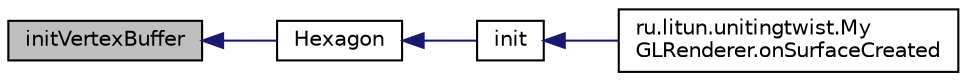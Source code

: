 digraph "initVertexBuffer"
{
  edge [fontname="Helvetica",fontsize="10",labelfontname="Helvetica",labelfontsize="10"];
  node [fontname="Helvetica",fontsize="10",shape=record];
  rankdir="LR";
  Node30 [label="initVertexBuffer",height=0.2,width=0.4,color="black", fillcolor="grey75", style="filled", fontcolor="black"];
  Node30 -> Node31 [dir="back",color="midnightblue",fontsize="10",style="solid"];
  Node31 [label="Hexagon",height=0.2,width=0.4,color="black", fillcolor="white", style="filled",URL="$classru_1_1litun_1_1unitingtwist_1_1_hexagon.html#aadc1f20d3bb3b975b0e03c519a7f8917",tooltip="Sets up the drawing object data for use in an OpenGL ES context. "];
  Node31 -> Node32 [dir="back",color="midnightblue",fontsize="10",style="solid"];
  Node32 [label="init",height=0.2,width=0.4,color="black", fillcolor="white", style="filled",URL="$classru_1_1litun_1_1unitingtwist_1_1_hexagon.html#a6bacb22e3ae6e84e8dd537d4f92b8e68"];
  Node32 -> Node33 [dir="back",color="midnightblue",fontsize="10",style="solid"];
  Node33 [label="ru.litun.unitingtwist.My\lGLRenderer.onSurfaceCreated",height=0.2,width=0.4,color="black", fillcolor="white", style="filled",URL="$classru_1_1litun_1_1unitingtwist_1_1_my_g_l_renderer.html#a6843354e3fe7377a3a73cb4b063ffa8f"];
}
